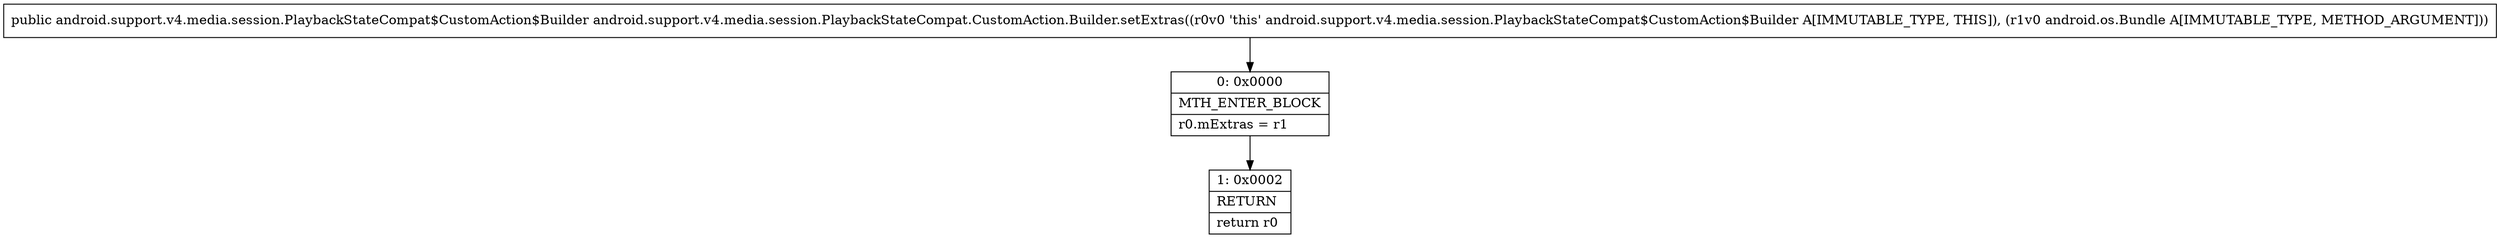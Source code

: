 digraph "CFG forandroid.support.v4.media.session.PlaybackStateCompat.CustomAction.Builder.setExtras(Landroid\/os\/Bundle;)Landroid\/support\/v4\/media\/session\/PlaybackStateCompat$CustomAction$Builder;" {
Node_0 [shape=record,label="{0\:\ 0x0000|MTH_ENTER_BLOCK\l|r0.mExtras = r1\l}"];
Node_1 [shape=record,label="{1\:\ 0x0002|RETURN\l|return r0\l}"];
MethodNode[shape=record,label="{public android.support.v4.media.session.PlaybackStateCompat$CustomAction$Builder android.support.v4.media.session.PlaybackStateCompat.CustomAction.Builder.setExtras((r0v0 'this' android.support.v4.media.session.PlaybackStateCompat$CustomAction$Builder A[IMMUTABLE_TYPE, THIS]), (r1v0 android.os.Bundle A[IMMUTABLE_TYPE, METHOD_ARGUMENT])) }"];
MethodNode -> Node_0;
Node_0 -> Node_1;
}

